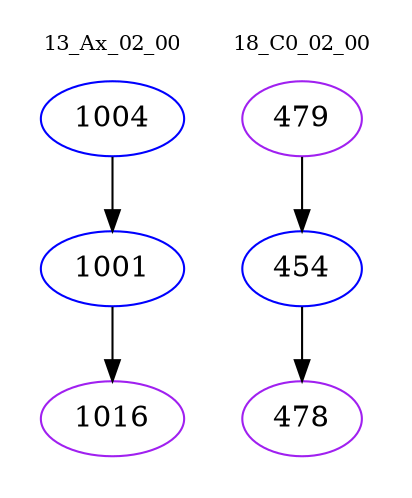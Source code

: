 digraph{
subgraph cluster_0 {
color = white
label = "13_Ax_02_00";
fontsize=10;
T0_1004 [label="1004", color="blue"]
T0_1004 -> T0_1001 [color="black"]
T0_1001 [label="1001", color="blue"]
T0_1001 -> T0_1016 [color="black"]
T0_1016 [label="1016", color="purple"]
}
subgraph cluster_1 {
color = white
label = "18_C0_02_00";
fontsize=10;
T1_479 [label="479", color="purple"]
T1_479 -> T1_454 [color="black"]
T1_454 [label="454", color="blue"]
T1_454 -> T1_478 [color="black"]
T1_478 [label="478", color="purple"]
}
}
